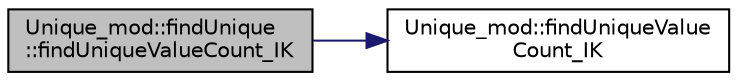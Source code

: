 digraph "Unique_mod::findUnique::findUniqueValueCount_IK"
{
 // LATEX_PDF_SIZE
  edge [fontname="Helvetica",fontsize="10",labelfontname="Helvetica",labelfontsize="10"];
  node [fontname="Helvetica",fontsize="10",shape=record];
  rankdir="LR";
  Node1 [label="Unique_mod::findUnique\l::findUniqueValueCount_IK",height=0.2,width=0.4,color="black", fillcolor="grey75", style="filled", fontcolor="black",tooltip="Find the unique values in the input integer vector."];
  Node1 -> Node2 [color="midnightblue",fontsize="10",style="solid",fontname="Helvetica"];
  Node2 [label="Unique_mod::findUniqueValue\lCount_IK",height=0.2,width=0.4,color="black", fillcolor="white", style="filled",URL="$namespaceUnique__mod.html#a11c94a8f84e4db75a478875698dddbd4",tooltip="Find the unique values in the input integer vector."];
}

